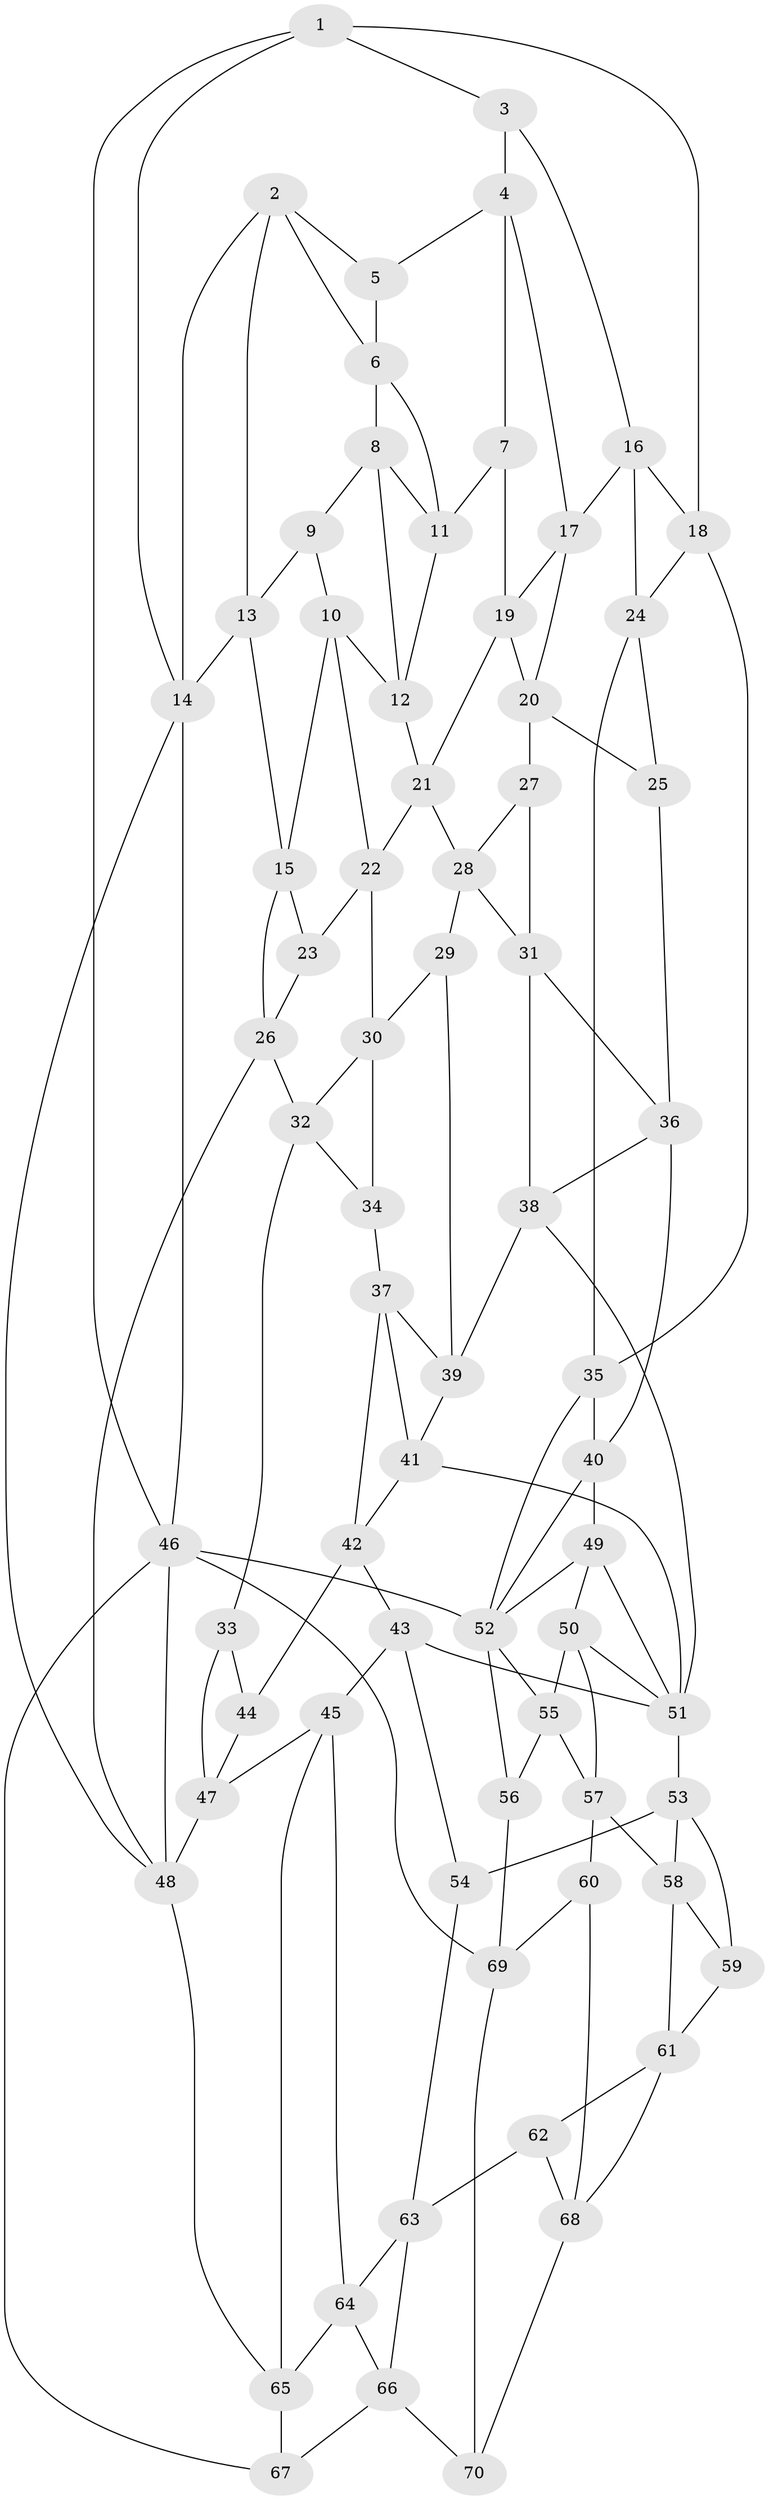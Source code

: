 // original degree distribution, {3: 0.014285714285714285, 6: 0.18571428571428572, 5: 0.6, 4: 0.2}
// Generated by graph-tools (version 1.1) at 2025/51/03/09/25 03:51:09]
// undirected, 70 vertices, 135 edges
graph export_dot {
graph [start="1"]
  node [color=gray90,style=filled];
  1;
  2;
  3;
  4;
  5;
  6;
  7;
  8;
  9;
  10;
  11;
  12;
  13;
  14;
  15;
  16;
  17;
  18;
  19;
  20;
  21;
  22;
  23;
  24;
  25;
  26;
  27;
  28;
  29;
  30;
  31;
  32;
  33;
  34;
  35;
  36;
  37;
  38;
  39;
  40;
  41;
  42;
  43;
  44;
  45;
  46;
  47;
  48;
  49;
  50;
  51;
  52;
  53;
  54;
  55;
  56;
  57;
  58;
  59;
  60;
  61;
  62;
  63;
  64;
  65;
  66;
  67;
  68;
  69;
  70;
  1 -- 3 [weight=1.0];
  1 -- 14 [weight=1.0];
  1 -- 18 [weight=1.0];
  1 -- 46 [weight=1.0];
  2 -- 5 [weight=1.0];
  2 -- 6 [weight=1.0];
  2 -- 13 [weight=1.0];
  2 -- 14 [weight=1.0];
  3 -- 4 [weight=1.0];
  3 -- 16 [weight=1.0];
  4 -- 5 [weight=1.0];
  4 -- 7 [weight=1.0];
  4 -- 17 [weight=1.0];
  5 -- 6 [weight=1.0];
  6 -- 8 [weight=1.0];
  6 -- 11 [weight=1.0];
  7 -- 11 [weight=1.0];
  7 -- 19 [weight=1.0];
  8 -- 9 [weight=1.0];
  8 -- 11 [weight=1.0];
  8 -- 12 [weight=1.0];
  9 -- 10 [weight=1.0];
  9 -- 13 [weight=1.0];
  10 -- 12 [weight=1.0];
  10 -- 15 [weight=1.0];
  10 -- 22 [weight=1.0];
  11 -- 12 [weight=1.0];
  12 -- 21 [weight=1.0];
  13 -- 14 [weight=1.0];
  13 -- 15 [weight=1.0];
  14 -- 46 [weight=1.0];
  14 -- 48 [weight=1.0];
  15 -- 23 [weight=1.0];
  15 -- 26 [weight=1.0];
  16 -- 17 [weight=1.0];
  16 -- 18 [weight=1.0];
  16 -- 24 [weight=1.0];
  17 -- 19 [weight=1.0];
  17 -- 20 [weight=1.0];
  18 -- 24 [weight=1.0];
  18 -- 35 [weight=1.0];
  19 -- 20 [weight=1.0];
  19 -- 21 [weight=1.0];
  20 -- 25 [weight=1.0];
  20 -- 27 [weight=1.0];
  21 -- 22 [weight=1.0];
  21 -- 28 [weight=1.0];
  22 -- 23 [weight=1.0];
  22 -- 30 [weight=1.0];
  23 -- 26 [weight=1.0];
  24 -- 25 [weight=1.0];
  24 -- 35 [weight=1.0];
  25 -- 36 [weight=1.0];
  26 -- 32 [weight=1.0];
  26 -- 48 [weight=1.0];
  27 -- 28 [weight=1.0];
  27 -- 31 [weight=1.0];
  28 -- 29 [weight=1.0];
  28 -- 31 [weight=1.0];
  29 -- 30 [weight=1.0];
  29 -- 39 [weight=1.0];
  30 -- 32 [weight=1.0];
  30 -- 34 [weight=1.0];
  31 -- 36 [weight=1.0];
  31 -- 38 [weight=1.0];
  32 -- 33 [weight=1.0];
  32 -- 34 [weight=1.0];
  33 -- 44 [weight=1.0];
  33 -- 47 [weight=1.0];
  34 -- 37 [weight=1.0];
  35 -- 40 [weight=1.0];
  35 -- 52 [weight=1.0];
  36 -- 38 [weight=1.0];
  36 -- 40 [weight=1.0];
  37 -- 39 [weight=1.0];
  37 -- 41 [weight=1.0];
  37 -- 42 [weight=1.0];
  38 -- 39 [weight=1.0];
  38 -- 51 [weight=1.0];
  39 -- 41 [weight=1.0];
  40 -- 49 [weight=2.0];
  40 -- 52 [weight=1.0];
  41 -- 42 [weight=1.0];
  41 -- 51 [weight=1.0];
  42 -- 43 [weight=1.0];
  42 -- 44 [weight=1.0];
  43 -- 45 [weight=1.0];
  43 -- 51 [weight=1.0];
  43 -- 54 [weight=1.0];
  44 -- 47 [weight=2.0];
  45 -- 47 [weight=1.0];
  45 -- 64 [weight=1.0];
  45 -- 65 [weight=1.0];
  46 -- 48 [weight=1.0];
  46 -- 52 [weight=1.0];
  46 -- 67 [weight=1.0];
  46 -- 69 [weight=1.0];
  47 -- 48 [weight=2.0];
  48 -- 65 [weight=1.0];
  49 -- 50 [weight=1.0];
  49 -- 51 [weight=1.0];
  49 -- 52 [weight=1.0];
  50 -- 51 [weight=1.0];
  50 -- 55 [weight=1.0];
  50 -- 57 [weight=1.0];
  51 -- 53 [weight=1.0];
  52 -- 55 [weight=1.0];
  52 -- 56 [weight=1.0];
  53 -- 54 [weight=1.0];
  53 -- 58 [weight=1.0];
  53 -- 59 [weight=1.0];
  54 -- 63 [weight=1.0];
  55 -- 56 [weight=1.0];
  55 -- 57 [weight=1.0];
  56 -- 69 [weight=1.0];
  57 -- 58 [weight=1.0];
  57 -- 60 [weight=1.0];
  58 -- 59 [weight=1.0];
  58 -- 61 [weight=1.0];
  59 -- 61 [weight=1.0];
  60 -- 68 [weight=1.0];
  60 -- 69 [weight=1.0];
  61 -- 62 [weight=1.0];
  61 -- 68 [weight=1.0];
  62 -- 63 [weight=1.0];
  62 -- 68 [weight=1.0];
  63 -- 64 [weight=1.0];
  63 -- 66 [weight=1.0];
  64 -- 65 [weight=1.0];
  64 -- 66 [weight=1.0];
  65 -- 67 [weight=1.0];
  66 -- 67 [weight=1.0];
  66 -- 70 [weight=1.0];
  68 -- 70 [weight=1.0];
  69 -- 70 [weight=1.0];
}
